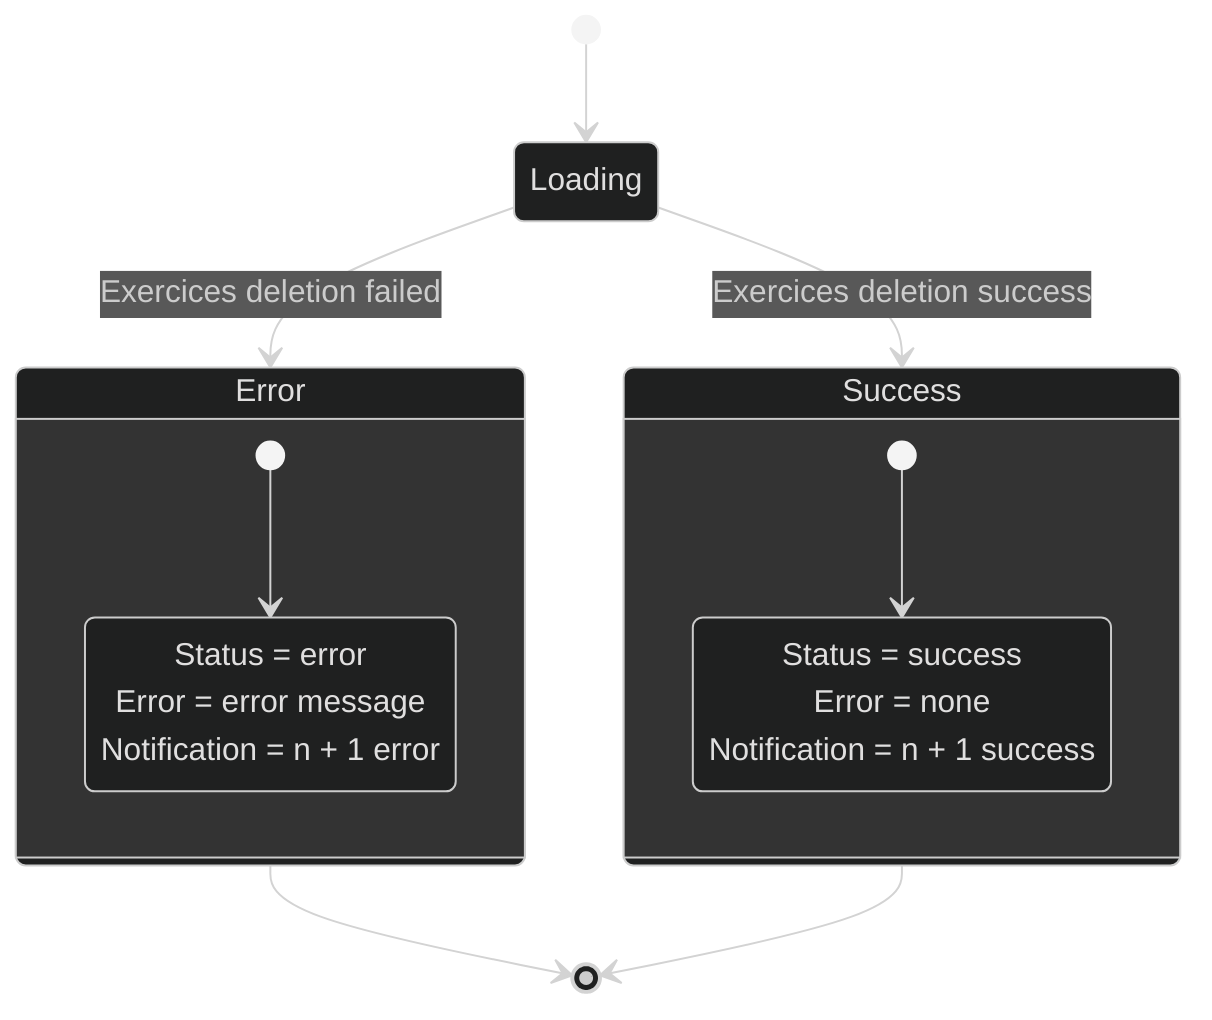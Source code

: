 %%{ init : { "theme": "dark" } }%%
stateDiagram-v2
[*] --> Loading
Loading --> Success : Exercices deletion success
Loading --> Error : Exercices deletion failed

Error --> [*]
Success --> [*]

state Error {
  [*] --> Failed
  Failed : Status = error<br>Error = error message<br>Notification = n + 1 error
}

state Success {
  [*] --> Completed
  Completed : Status = success<br>Error = none<br>Notification = n + 1 success
}